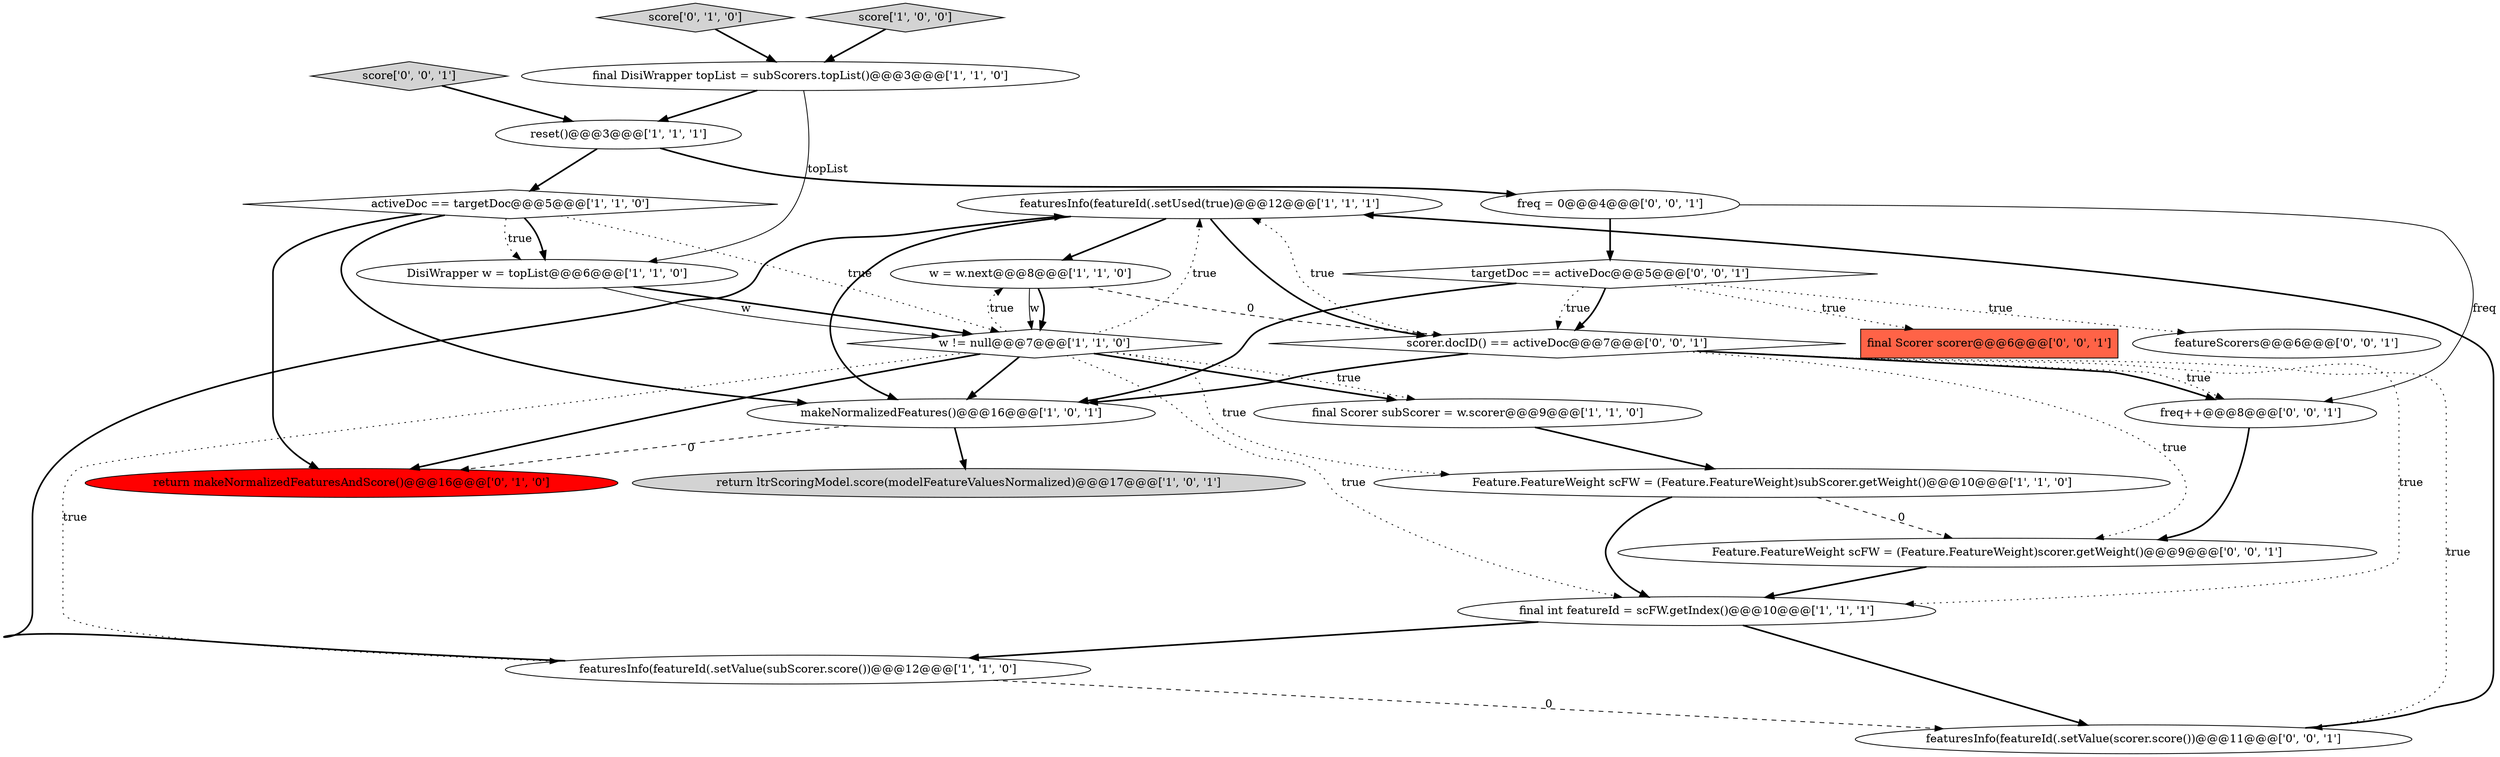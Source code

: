 digraph {
4 [style = filled, label = "featuresInfo(featureId(.setUsed(true)@@@12@@@['1', '1', '1']", fillcolor = white, shape = ellipse image = "AAA0AAABBB1BBB"];
17 [style = filled, label = "final Scorer scorer@@@6@@@['0', '0', '1']", fillcolor = tomato, shape = box image = "AAA0AAABBB3BBB"];
24 [style = filled, label = "freq = 0@@@4@@@['0', '0', '1']", fillcolor = white, shape = ellipse image = "AAA0AAABBB3BBB"];
13 [style = filled, label = "final int featureId = scFW.getIndex()@@@10@@@['1', '1', '1']", fillcolor = white, shape = ellipse image = "AAA0AAABBB1BBB"];
3 [style = filled, label = "w != null@@@7@@@['1', '1', '0']", fillcolor = white, shape = diamond image = "AAA0AAABBB1BBB"];
1 [style = filled, label = "activeDoc == targetDoc@@@5@@@['1', '1', '0']", fillcolor = white, shape = diamond image = "AAA0AAABBB1BBB"];
2 [style = filled, label = "reset()@@@3@@@['1', '1', '1']", fillcolor = white, shape = ellipse image = "AAA0AAABBB1BBB"];
21 [style = filled, label = "targetDoc == activeDoc@@@5@@@['0', '0', '1']", fillcolor = white, shape = diamond image = "AAA0AAABBB3BBB"];
6 [style = filled, label = "makeNormalizedFeatures()@@@16@@@['1', '0', '1']", fillcolor = white, shape = ellipse image = "AAA0AAABBB1BBB"];
14 [style = filled, label = "score['0', '1', '0']", fillcolor = lightgray, shape = diamond image = "AAA0AAABBB2BBB"];
12 [style = filled, label = "final Scorer subScorer = w.scorer@@@9@@@['1', '1', '0']", fillcolor = white, shape = ellipse image = "AAA0AAABBB1BBB"];
10 [style = filled, label = "final DisiWrapper topList = subScorers.topList()@@@3@@@['1', '1', '0']", fillcolor = white, shape = ellipse image = "AAA0AAABBB1BBB"];
15 [style = filled, label = "return makeNormalizedFeaturesAndScore()@@@16@@@['0', '1', '0']", fillcolor = red, shape = ellipse image = "AAA1AAABBB2BBB"];
7 [style = filled, label = "return ltrScoringModel.score(modelFeatureValuesNormalized)@@@17@@@['1', '0', '1']", fillcolor = lightgray, shape = ellipse image = "AAA0AAABBB1BBB"];
16 [style = filled, label = "featuresInfo(featureId(.setValue(scorer.score())@@@11@@@['0', '0', '1']", fillcolor = white, shape = ellipse image = "AAA0AAABBB3BBB"];
20 [style = filled, label = "freq++@@@8@@@['0', '0', '1']", fillcolor = white, shape = ellipse image = "AAA0AAABBB3BBB"];
5 [style = filled, label = "Feature.FeatureWeight scFW = (Feature.FeatureWeight)subScorer.getWeight()@@@10@@@['1', '1', '0']", fillcolor = white, shape = ellipse image = "AAA0AAABBB1BBB"];
11 [style = filled, label = "w = w.next@@@8@@@['1', '1', '0']", fillcolor = white, shape = ellipse image = "AAA0AAABBB1BBB"];
8 [style = filled, label = "score['1', '0', '0']", fillcolor = lightgray, shape = diamond image = "AAA0AAABBB1BBB"];
23 [style = filled, label = "scorer.docID() == activeDoc@@@7@@@['0', '0', '1']", fillcolor = white, shape = diamond image = "AAA0AAABBB3BBB"];
0 [style = filled, label = "DisiWrapper w = topList@@@6@@@['1', '1', '0']", fillcolor = white, shape = ellipse image = "AAA0AAABBB1BBB"];
22 [style = filled, label = "featureScorers@@@6@@@['0', '0', '1']", fillcolor = white, shape = ellipse image = "AAA0AAABBB3BBB"];
18 [style = filled, label = "score['0', '0', '1']", fillcolor = lightgray, shape = diamond image = "AAA0AAABBB3BBB"];
19 [style = filled, label = "Feature.FeatureWeight scFW = (Feature.FeatureWeight)scorer.getWeight()@@@9@@@['0', '0', '1']", fillcolor = white, shape = ellipse image = "AAA0AAABBB3BBB"];
9 [style = filled, label = "featuresInfo(featureId(.setValue(subScorer.score())@@@12@@@['1', '1', '0']", fillcolor = white, shape = ellipse image = "AAA0AAABBB1BBB"];
0->3 [style = bold, label=""];
3->11 [style = dotted, label="true"];
23->16 [style = dotted, label="true"];
8->10 [style = bold, label=""];
23->20 [style = bold, label=""];
9->16 [style = dashed, label="0"];
12->5 [style = bold, label=""];
21->6 [style = bold, label=""];
4->6 [style = bold, label=""];
2->1 [style = bold, label=""];
1->15 [style = bold, label=""];
9->4 [style = bold, label=""];
14->10 [style = bold, label=""];
3->4 [style = dotted, label="true"];
3->6 [style = bold, label=""];
21->22 [style = dotted, label="true"];
11->23 [style = dashed, label="0"];
3->15 [style = bold, label=""];
21->17 [style = dotted, label="true"];
1->0 [style = bold, label=""];
3->12 [style = bold, label=""];
3->9 [style = dotted, label="true"];
18->2 [style = bold, label=""];
23->19 [style = dotted, label="true"];
13->16 [style = bold, label=""];
10->0 [style = solid, label="topList"];
1->3 [style = dotted, label="true"];
23->20 [style = dotted, label="true"];
1->6 [style = bold, label=""];
3->5 [style = dotted, label="true"];
23->4 [style = dotted, label="true"];
19->13 [style = bold, label=""];
24->20 [style = solid, label="freq"];
24->21 [style = bold, label=""];
11->3 [style = bold, label=""];
6->15 [style = dashed, label="0"];
3->12 [style = dotted, label="true"];
21->23 [style = dotted, label="true"];
5->13 [style = bold, label=""];
23->6 [style = bold, label=""];
23->13 [style = dotted, label="true"];
10->2 [style = bold, label=""];
13->9 [style = bold, label=""];
1->0 [style = dotted, label="true"];
2->24 [style = bold, label=""];
16->4 [style = bold, label=""];
6->7 [style = bold, label=""];
4->11 [style = bold, label=""];
20->19 [style = bold, label=""];
11->3 [style = solid, label="w"];
0->3 [style = solid, label="w"];
5->19 [style = dashed, label="0"];
4->23 [style = bold, label=""];
3->13 [style = dotted, label="true"];
21->23 [style = bold, label=""];
}
